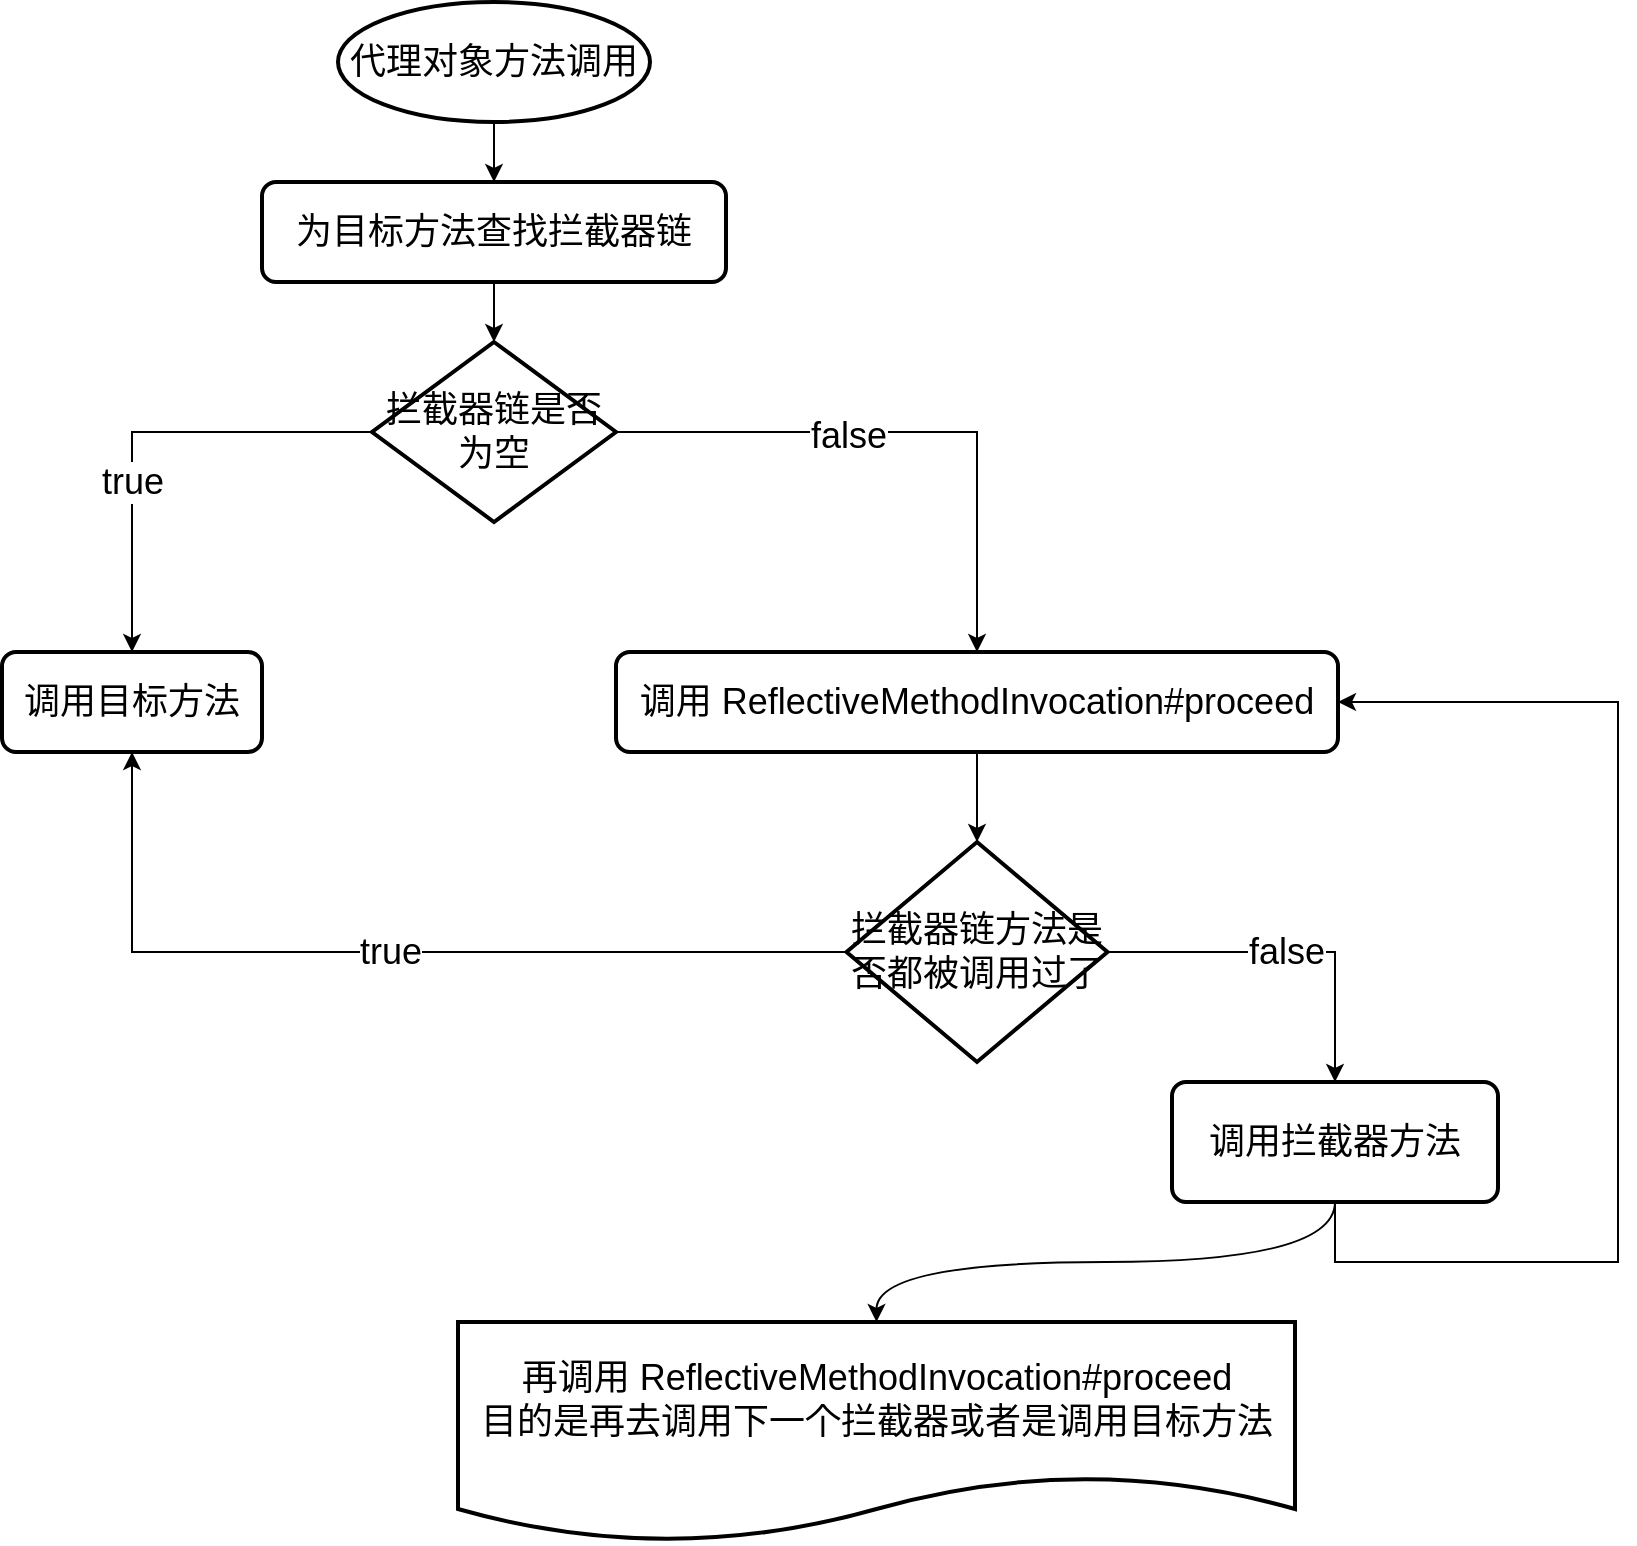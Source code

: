 <mxfile version="20.8.23" type="github">
  <diagram name="第 1 页" id="WMbE2pWvK8cWfMMglYSd">
    <mxGraphModel dx="1416" dy="738" grid="1" gridSize="10" guides="1" tooltips="1" connect="1" arrows="1" fold="1" page="1" pageScale="1" pageWidth="827" pageHeight="1169" math="0" shadow="0">
      <root>
        <mxCell id="0" />
        <mxCell id="1" parent="0" />
        <mxCell id="sS-b0C_5kmEtddLcen15-4" style="edgeStyle=orthogonalEdgeStyle;rounded=0;orthogonalLoop=1;jettySize=auto;html=1;fontSize=18;" edge="1" parent="1" source="sS-b0C_5kmEtddLcen15-1" target="sS-b0C_5kmEtddLcen15-2">
          <mxGeometry relative="1" as="geometry" />
        </mxCell>
        <mxCell id="sS-b0C_5kmEtddLcen15-1" value="&lt;font style=&quot;font-size: 18px;&quot;&gt;代理对象方法调用&lt;/font&gt;" style="strokeWidth=2;html=1;shape=mxgraph.flowchart.start_1;whiteSpace=wrap;" vertex="1" parent="1">
          <mxGeometry x="310" y="210" width="156" height="60" as="geometry" />
        </mxCell>
        <mxCell id="sS-b0C_5kmEtddLcen15-5" style="edgeStyle=orthogonalEdgeStyle;rounded=0;orthogonalLoop=1;jettySize=auto;html=1;fontSize=18;" edge="1" parent="1" source="sS-b0C_5kmEtddLcen15-2" target="sS-b0C_5kmEtddLcen15-3">
          <mxGeometry relative="1" as="geometry" />
        </mxCell>
        <mxCell id="sS-b0C_5kmEtddLcen15-2" value="为目标方法查找拦截器链" style="rounded=1;whiteSpace=wrap;html=1;absoluteArcSize=1;arcSize=14;strokeWidth=2;fontSize=18;" vertex="1" parent="1">
          <mxGeometry x="272" y="300" width="232" height="50" as="geometry" />
        </mxCell>
        <mxCell id="sS-b0C_5kmEtddLcen15-8" value="true" style="edgeStyle=orthogonalEdgeStyle;rounded=0;orthogonalLoop=1;jettySize=auto;html=1;entryX=0.5;entryY=0;entryDx=0;entryDy=0;fontSize=18;" edge="1" parent="1" source="sS-b0C_5kmEtddLcen15-3" target="sS-b0C_5kmEtddLcen15-7">
          <mxGeometry x="0.261" relative="1" as="geometry">
            <mxPoint as="offset" />
          </mxGeometry>
        </mxCell>
        <mxCell id="sS-b0C_5kmEtddLcen15-10" style="edgeStyle=orthogonalEdgeStyle;rounded=0;orthogonalLoop=1;jettySize=auto;html=1;fontSize=18;exitX=1;exitY=0.5;exitDx=0;exitDy=0;exitPerimeter=0;" edge="1" parent="1" source="sS-b0C_5kmEtddLcen15-3" target="sS-b0C_5kmEtddLcen15-9">
          <mxGeometry relative="1" as="geometry" />
        </mxCell>
        <mxCell id="sS-b0C_5kmEtddLcen15-11" value="false" style="edgeLabel;html=1;align=center;verticalAlign=middle;resizable=0;points=[];fontSize=18;" vertex="1" connectable="0" parent="sS-b0C_5kmEtddLcen15-10">
          <mxGeometry x="-0.201" y="-2" relative="1" as="geometry">
            <mxPoint as="offset" />
          </mxGeometry>
        </mxCell>
        <mxCell id="sS-b0C_5kmEtddLcen15-3" value="拦截器链是否为空" style="strokeWidth=2;html=1;shape=mxgraph.flowchart.decision;whiteSpace=wrap;fontSize=18;" vertex="1" parent="1">
          <mxGeometry x="327" y="380" width="122" height="90" as="geometry" />
        </mxCell>
        <mxCell id="sS-b0C_5kmEtddLcen15-7" value="调用目标方法" style="rounded=1;whiteSpace=wrap;html=1;absoluteArcSize=1;arcSize=14;strokeWidth=2;fontSize=18;" vertex="1" parent="1">
          <mxGeometry x="142" y="535" width="130" height="50" as="geometry" />
        </mxCell>
        <mxCell id="sS-b0C_5kmEtddLcen15-14" style="edgeStyle=orthogonalEdgeStyle;rounded=0;orthogonalLoop=1;jettySize=auto;html=1;entryX=0.5;entryY=0;entryDx=0;entryDy=0;entryPerimeter=0;fontSize=18;" edge="1" parent="1" source="sS-b0C_5kmEtddLcen15-9" target="sS-b0C_5kmEtddLcen15-13">
          <mxGeometry relative="1" as="geometry" />
        </mxCell>
        <mxCell id="sS-b0C_5kmEtddLcen15-9" value="调用 ReflectiveMethodInvocation#proceed" style="rounded=1;whiteSpace=wrap;html=1;absoluteArcSize=1;arcSize=14;strokeWidth=2;fontSize=18;" vertex="1" parent="1">
          <mxGeometry x="449" y="535" width="361" height="50" as="geometry" />
        </mxCell>
        <mxCell id="sS-b0C_5kmEtddLcen15-15" value="true" style="edgeStyle=orthogonalEdgeStyle;rounded=0;orthogonalLoop=1;jettySize=auto;html=1;entryX=0.5;entryY=1;entryDx=0;entryDy=0;fontSize=18;" edge="1" parent="1" source="sS-b0C_5kmEtddLcen15-13" target="sS-b0C_5kmEtddLcen15-7">
          <mxGeometry relative="1" as="geometry" />
        </mxCell>
        <mxCell id="sS-b0C_5kmEtddLcen15-19" value="false" style="edgeStyle=orthogonalEdgeStyle;rounded=0;orthogonalLoop=1;jettySize=auto;html=1;entryX=0.5;entryY=0;entryDx=0;entryDy=0;fontSize=18;" edge="1" parent="1" source="sS-b0C_5kmEtddLcen15-13" target="sS-b0C_5kmEtddLcen15-18">
          <mxGeometry relative="1" as="geometry" />
        </mxCell>
        <mxCell id="sS-b0C_5kmEtddLcen15-13" value="拦截器链方法是否都被调用过了" style="strokeWidth=2;html=1;shape=mxgraph.flowchart.decision;whiteSpace=wrap;fontSize=18;" vertex="1" parent="1">
          <mxGeometry x="564.25" y="630" width="130.5" height="110" as="geometry" />
        </mxCell>
        <mxCell id="sS-b0C_5kmEtddLcen15-20" style="edgeStyle=orthogonalEdgeStyle;rounded=0;orthogonalLoop=1;jettySize=auto;html=1;entryX=1;entryY=0.5;entryDx=0;entryDy=0;fontSize=18;exitX=0.5;exitY=1;exitDx=0;exitDy=0;" edge="1" parent="1" source="sS-b0C_5kmEtddLcen15-18" target="sS-b0C_5kmEtddLcen15-9">
          <mxGeometry relative="1" as="geometry">
            <Array as="points">
              <mxPoint x="809" y="840" />
              <mxPoint x="950" y="840" />
              <mxPoint x="950" y="560" />
            </Array>
          </mxGeometry>
        </mxCell>
        <mxCell id="sS-b0C_5kmEtddLcen15-23" value="" style="edgeStyle=orthogonalEdgeStyle;orthogonalLoop=1;jettySize=auto;html=1;fontSize=18;curved=1;" edge="1" parent="1" source="sS-b0C_5kmEtddLcen15-18" target="sS-b0C_5kmEtddLcen15-22">
          <mxGeometry relative="1" as="geometry" />
        </mxCell>
        <mxCell id="sS-b0C_5kmEtddLcen15-18" value="调用拦截器方法" style="rounded=1;whiteSpace=wrap;html=1;absoluteArcSize=1;arcSize=14;strokeWidth=2;fontSize=18;" vertex="1" parent="1">
          <mxGeometry x="727" y="750" width="163" height="60" as="geometry" />
        </mxCell>
        <mxCell id="sS-b0C_5kmEtddLcen15-22" value="再调用&amp;nbsp;ReflectiveMethodInvocation#proceed&lt;br&gt;目的是再去调用下一个拦截器或者是调用目标方法" style="shape=document;whiteSpace=wrap;html=1;boundedLbl=1;fontSize=18;rounded=1;arcSize=14;strokeWidth=2;" vertex="1" parent="1">
          <mxGeometry x="370" y="870" width="418.5" height="110" as="geometry" />
        </mxCell>
      </root>
    </mxGraphModel>
  </diagram>
</mxfile>
